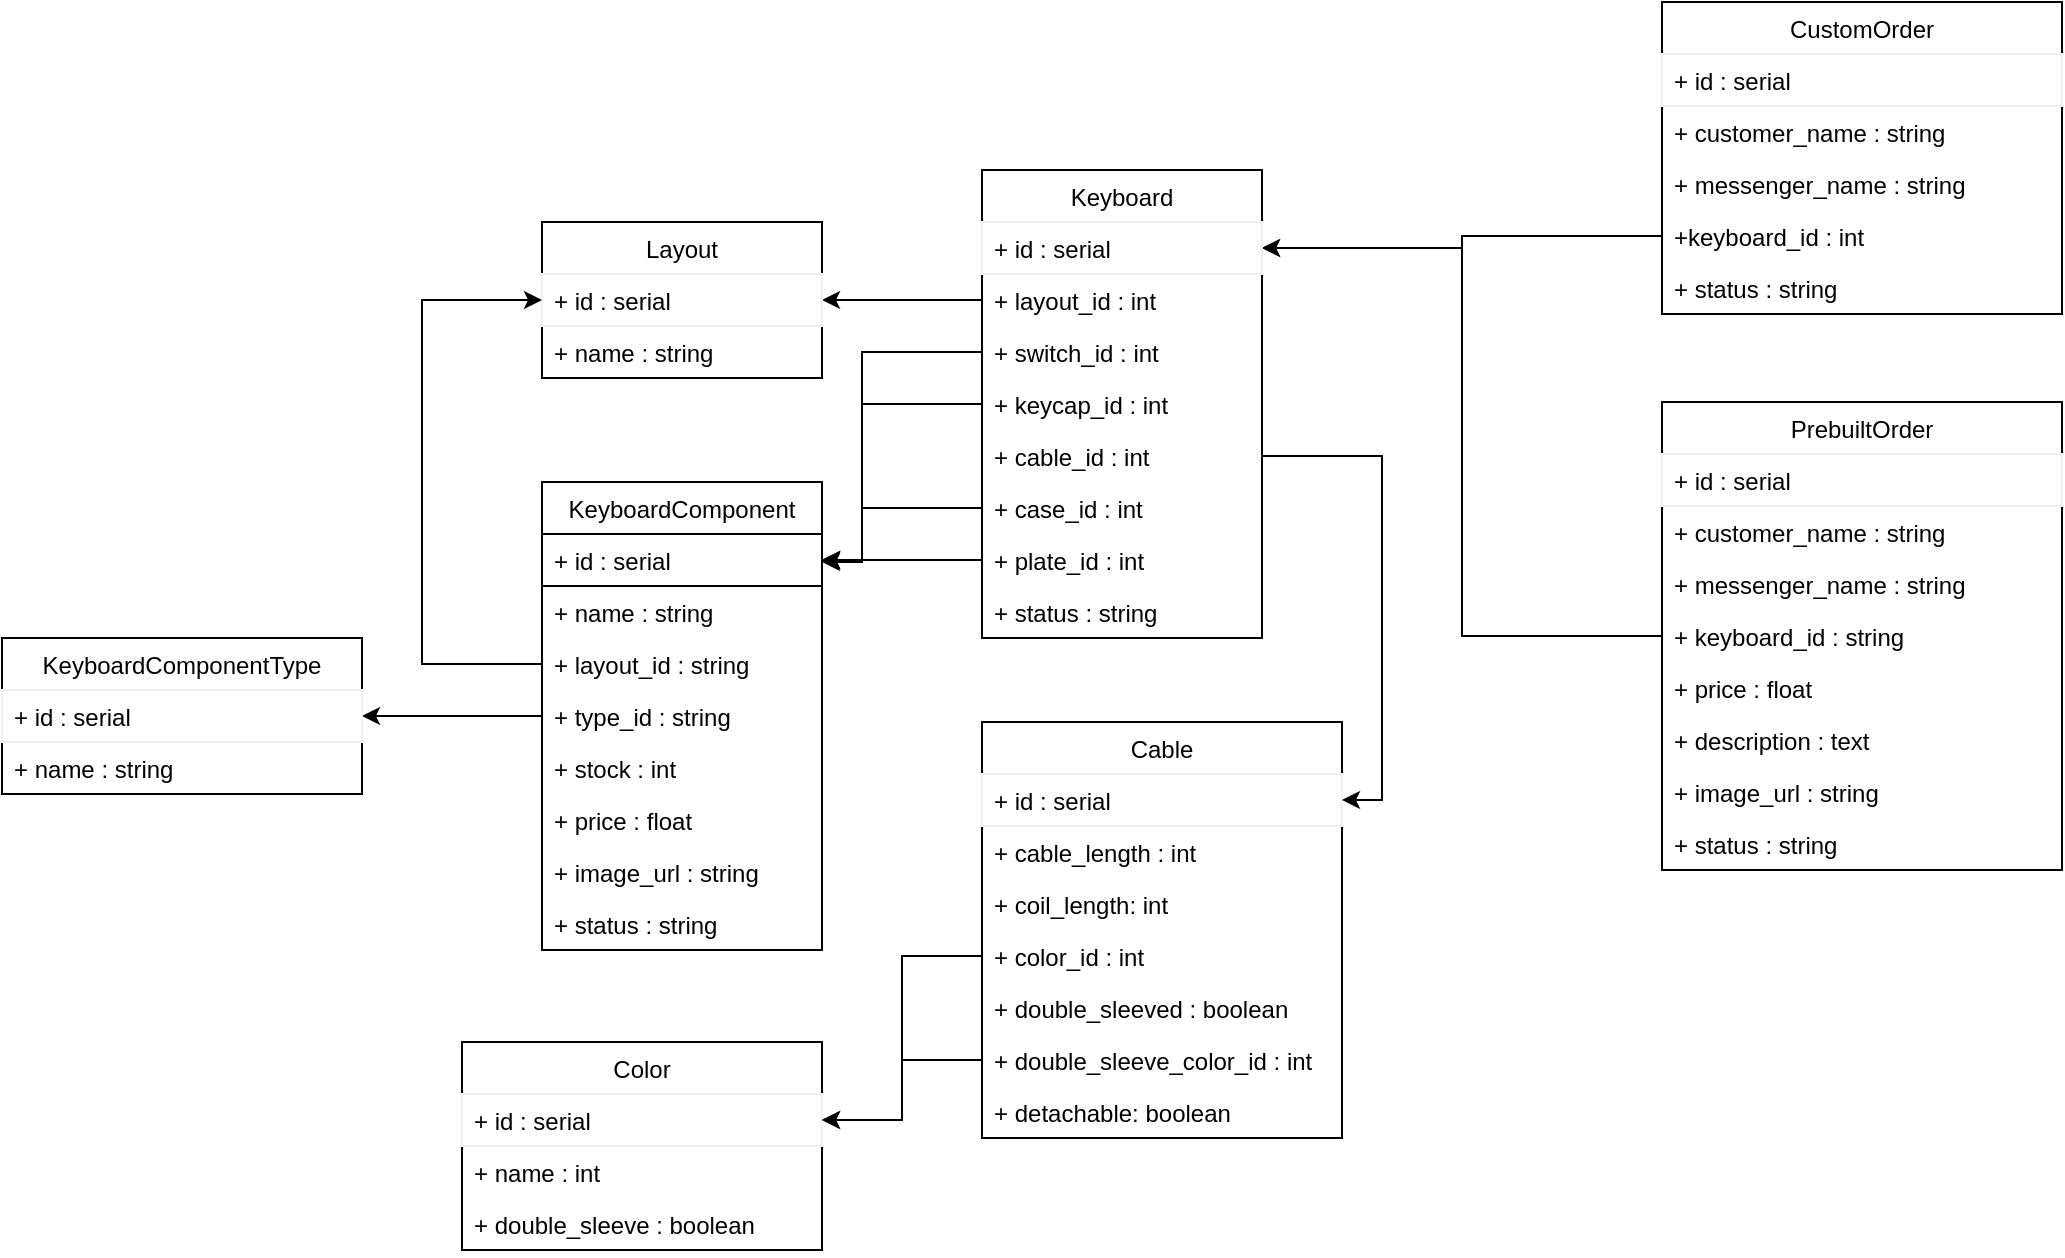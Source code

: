 <mxfile version="13.6.5">
    <diagram id="C5RBs43oDa-KdzZeNtuy" name="Page-1">
        <mxGraphModel dx="1809" dy="341" grid="1" gridSize="10" guides="1" tooltips="1" connect="1" arrows="1" fold="1" page="1" pageScale="1" pageWidth="827" pageHeight="1169" math="0" shadow="0">
            <root>
                <mxCell id="WIyWlLk6GJQsqaUBKTNV-0"/>
                <mxCell id="WIyWlLk6GJQsqaUBKTNV-1" parent="WIyWlLk6GJQsqaUBKTNV-0"/>
                <mxCell id="ertPSc1Y6yqL1A6kA6gl-47" style="edgeStyle=orthogonalEdgeStyle;rounded=0;orthogonalLoop=1;jettySize=auto;html=1;exitX=0;exitY=0.5;exitDx=0;exitDy=0;entryX=1;entryY=0.5;entryDx=0;entryDy=0;" parent="WIyWlLk6GJQsqaUBKTNV-1" source="ertPSc1Y6yqL1A6kA6gl-46" target="ertPSc1Y6yqL1A6kA6gl-1" edge="1">
                    <mxGeometry relative="1" as="geometry"/>
                </mxCell>
                <mxCell id="ertPSc1Y6yqL1A6kA6gl-8" value="CustomOrder" style="swimlane;fontStyle=0;childLayout=stackLayout;horizontal=1;startSize=26;fillColor=none;horizontalStack=0;resizeParent=1;resizeParentMax=0;resizeLast=0;collapsible=1;marginBottom=0;" parent="WIyWlLk6GJQsqaUBKTNV-1" vertex="1">
                    <mxGeometry x="740" y="40" width="200" height="156" as="geometry"/>
                </mxCell>
                <mxCell id="ertPSc1Y6yqL1A6kA6gl-9" value="+ id : serial" style="text;fillColor=none;align=left;verticalAlign=top;spacingLeft=4;spacingRight=4;overflow=hidden;rotatable=0;points=[[0,0.5],[1,0.5]];portConstraint=eastwest;strokeColor=#f0f0f0;" parent="ertPSc1Y6yqL1A6kA6gl-8" vertex="1">
                    <mxGeometry y="26" width="200" height="26" as="geometry"/>
                </mxCell>
                <mxCell id="ertPSc1Y6yqL1A6kA6gl-10" value="+ customer_name : string" style="text;strokeColor=none;fillColor=none;align=left;verticalAlign=top;spacingLeft=4;spacingRight=4;overflow=hidden;rotatable=0;points=[[0,0.5],[1,0.5]];portConstraint=eastwest;" parent="ertPSc1Y6yqL1A6kA6gl-8" vertex="1">
                    <mxGeometry y="52" width="200" height="26" as="geometry"/>
                </mxCell>
                <mxCell id="ertPSc1Y6yqL1A6kA6gl-11" value="+ messenger_name : string" style="text;strokeColor=none;fillColor=none;align=left;verticalAlign=top;spacingLeft=4;spacingRight=4;overflow=hidden;rotatable=0;points=[[0,0.5],[1,0.5]];portConstraint=eastwest;" parent="ertPSc1Y6yqL1A6kA6gl-8" vertex="1">
                    <mxGeometry y="78" width="200" height="26" as="geometry"/>
                </mxCell>
                <mxCell id="ertPSc1Y6yqL1A6kA6gl-46" value="+keyboard_id : int" style="text;strokeColor=none;fillColor=none;align=left;verticalAlign=top;spacingLeft=4;spacingRight=4;overflow=hidden;rotatable=0;points=[[0,0.5],[1,0.5]];portConstraint=eastwest;" parent="ertPSc1Y6yqL1A6kA6gl-8" vertex="1">
                    <mxGeometry y="104" width="200" height="26" as="geometry"/>
                </mxCell>
                <mxCell id="ertPSc1Y6yqL1A6kA6gl-20" value="+ status : string" style="text;strokeColor=none;fillColor=none;align=left;verticalAlign=top;spacingLeft=4;spacingRight=4;overflow=hidden;rotatable=0;points=[[0,0.5],[1,0.5]];portConstraint=eastwest;" parent="ertPSc1Y6yqL1A6kA6gl-8" vertex="1">
                    <mxGeometry y="130" width="200" height="26" as="geometry"/>
                </mxCell>
                <mxCell id="ertPSc1Y6yqL1A6kA6gl-21" value="PrebuiltOrder" style="swimlane;fontStyle=0;childLayout=stackLayout;horizontal=1;startSize=26;fillColor=none;horizontalStack=0;resizeParent=1;resizeParentMax=0;resizeLast=0;collapsible=1;marginBottom=0;" parent="WIyWlLk6GJQsqaUBKTNV-1" vertex="1">
                    <mxGeometry x="740" y="240" width="200" height="234" as="geometry"/>
                </mxCell>
                <mxCell id="ertPSc1Y6yqL1A6kA6gl-22" value="+ id : serial" style="text;fillColor=none;align=left;verticalAlign=top;spacingLeft=4;spacingRight=4;overflow=hidden;rotatable=0;points=[[0,0.5],[1,0.5]];portConstraint=eastwest;strokeColor=#f0f0f0;" parent="ertPSc1Y6yqL1A6kA6gl-21" vertex="1">
                    <mxGeometry y="26" width="200" height="26" as="geometry"/>
                </mxCell>
                <mxCell id="ertPSc1Y6yqL1A6kA6gl-23" value="+ customer_name : string" style="text;strokeColor=none;fillColor=none;align=left;verticalAlign=top;spacingLeft=4;spacingRight=4;overflow=hidden;rotatable=0;points=[[0,0.5],[1,0.5]];portConstraint=eastwest;" parent="ertPSc1Y6yqL1A6kA6gl-21" vertex="1">
                    <mxGeometry y="52" width="200" height="26" as="geometry"/>
                </mxCell>
                <mxCell id="ertPSc1Y6yqL1A6kA6gl-25" value="+ messenger_name : string" style="text;strokeColor=none;fillColor=none;align=left;verticalAlign=top;spacingLeft=4;spacingRight=4;overflow=hidden;rotatable=0;points=[[0,0.5],[1,0.5]];portConstraint=eastwest;" parent="ertPSc1Y6yqL1A6kA6gl-21" vertex="1">
                    <mxGeometry y="78" width="200" height="26" as="geometry"/>
                </mxCell>
                <mxCell id="ertPSc1Y6yqL1A6kA6gl-48" value="+ keyboard_id : string" style="text;strokeColor=none;fillColor=none;align=left;verticalAlign=top;spacingLeft=4;spacingRight=4;overflow=hidden;rotatable=0;points=[[0,0.5],[1,0.5]];portConstraint=eastwest;" parent="ertPSc1Y6yqL1A6kA6gl-21" vertex="1">
                    <mxGeometry y="104" width="200" height="26" as="geometry"/>
                </mxCell>
                <mxCell id="ertPSc1Y6yqL1A6kA6gl-27" value="+ price : float" style="text;strokeColor=none;fillColor=none;align=left;verticalAlign=top;spacingLeft=4;spacingRight=4;overflow=hidden;rotatable=0;points=[[0,0.5],[1,0.5]];portConstraint=eastwest;" parent="ertPSc1Y6yqL1A6kA6gl-21" vertex="1">
                    <mxGeometry y="130" width="200" height="26" as="geometry"/>
                </mxCell>
                <mxCell id="ertPSc1Y6yqL1A6kA6gl-24" value="+ description : text" style="text;strokeColor=none;fillColor=none;align=left;verticalAlign=top;spacingLeft=4;spacingRight=4;overflow=hidden;rotatable=0;points=[[0,0.5],[1,0.5]];portConstraint=eastwest;" parent="ertPSc1Y6yqL1A6kA6gl-21" vertex="1">
                    <mxGeometry y="156" width="200" height="26" as="geometry"/>
                </mxCell>
                <mxCell id="ertPSc1Y6yqL1A6kA6gl-32" value="+ image_url : string" style="text;strokeColor=none;fillColor=none;align=left;verticalAlign=top;spacingLeft=4;spacingRight=4;overflow=hidden;rotatable=0;points=[[0,0.5],[1,0.5]];portConstraint=eastwest;" parent="ertPSc1Y6yqL1A6kA6gl-21" vertex="1">
                    <mxGeometry y="182" width="200" height="26" as="geometry"/>
                </mxCell>
                <mxCell id="ertPSc1Y6yqL1A6kA6gl-26" value="+ status : string" style="text;strokeColor=none;fillColor=none;align=left;verticalAlign=top;spacingLeft=4;spacingRight=4;overflow=hidden;rotatable=0;points=[[0,0.5],[1,0.5]];portConstraint=eastwest;" parent="ertPSc1Y6yqL1A6kA6gl-21" vertex="1">
                    <mxGeometry y="208" width="200" height="26" as="geometry"/>
                </mxCell>
                <mxCell id="ertPSc1Y6yqL1A6kA6gl-49" style="edgeStyle=orthogonalEdgeStyle;rounded=0;orthogonalLoop=1;jettySize=auto;html=1;exitX=0;exitY=0.5;exitDx=0;exitDy=0;entryX=1;entryY=0.5;entryDx=0;entryDy=0;" parent="WIyWlLk6GJQsqaUBKTNV-1" source="ertPSc1Y6yqL1A6kA6gl-48" target="ertPSc1Y6yqL1A6kA6gl-1" edge="1">
                    <mxGeometry relative="1" as="geometry"/>
                </mxCell>
                <mxCell id="ertPSc1Y6yqL1A6kA6gl-59" style="edgeStyle=orthogonalEdgeStyle;rounded=0;orthogonalLoop=1;jettySize=auto;html=1;exitX=0;exitY=0.5;exitDx=0;exitDy=0;entryX=1;entryY=0.5;entryDx=0;entryDy=0;" parent="WIyWlLk6GJQsqaUBKTNV-1" source="ertPSc1Y6yqL1A6kA6gl-5" target="ertPSc1Y6yqL1A6kA6gl-13" edge="1">
                    <mxGeometry relative="1" as="geometry"/>
                </mxCell>
                <mxCell id="ertPSc1Y6yqL1A6kA6gl-12" value="Layout" style="swimlane;fontStyle=0;childLayout=stackLayout;horizontal=1;startSize=26;fillColor=none;horizontalStack=0;resizeParent=1;resizeParentMax=0;resizeLast=0;collapsible=1;marginBottom=0;" parent="WIyWlLk6GJQsqaUBKTNV-1" vertex="1">
                    <mxGeometry x="180" y="150" width="140" height="78" as="geometry"/>
                </mxCell>
                <mxCell id="ertPSc1Y6yqL1A6kA6gl-13" value="+ id : serial" style="text;fillColor=none;align=left;verticalAlign=top;spacingLeft=4;spacingRight=4;overflow=hidden;rotatable=0;points=[[0,0.5],[1,0.5]];portConstraint=eastwest;strokeColor=#f0f0f0;" parent="ertPSc1Y6yqL1A6kA6gl-12" vertex="1">
                    <mxGeometry y="26" width="140" height="26" as="geometry"/>
                </mxCell>
                <mxCell id="ertPSc1Y6yqL1A6kA6gl-14" value="+ name : string" style="text;strokeColor=none;fillColor=none;align=left;verticalAlign=top;spacingLeft=4;spacingRight=4;overflow=hidden;rotatable=0;points=[[0,0.5],[1,0.5]];portConstraint=eastwest;" parent="ertPSc1Y6yqL1A6kA6gl-12" vertex="1">
                    <mxGeometry y="52" width="140" height="26" as="geometry"/>
                </mxCell>
                <mxCell id="ertPSc1Y6yqL1A6kA6gl-28" value="KeyboardComponent" style="swimlane;fontStyle=0;childLayout=stackLayout;horizontal=1;startSize=26;fillColor=none;horizontalStack=0;resizeParent=1;resizeParentMax=0;resizeLast=0;collapsible=1;marginBottom=0;" parent="WIyWlLk6GJQsqaUBKTNV-1" vertex="1">
                    <mxGeometry x="180" y="280" width="140" height="234" as="geometry"/>
                </mxCell>
                <mxCell id="ertPSc1Y6yqL1A6kA6gl-29" value="+ id : serial" style="text;fillColor=none;align=left;verticalAlign=top;spacingLeft=4;spacingRight=4;overflow=hidden;rotatable=0;points=[[0,0.5],[1,0.5]];portConstraint=eastwest;strokeColor=#000000;" parent="ertPSc1Y6yqL1A6kA6gl-28" vertex="1">
                    <mxGeometry y="26" width="140" height="26" as="geometry"/>
                </mxCell>
                <mxCell id="ertPSc1Y6yqL1A6kA6gl-30" value="+ name : string" style="text;strokeColor=none;fillColor=none;align=left;verticalAlign=top;spacingLeft=4;spacingRight=4;overflow=hidden;rotatable=0;points=[[0,0.5],[1,0.5]];portConstraint=eastwest;" parent="ertPSc1Y6yqL1A6kA6gl-28" vertex="1">
                    <mxGeometry y="52" width="140" height="26" as="geometry"/>
                </mxCell>
                <mxCell id="ertPSc1Y6yqL1A6kA6gl-37" value="+ layout_id : string" style="text;strokeColor=none;fillColor=none;align=left;verticalAlign=top;spacingLeft=4;spacingRight=4;overflow=hidden;rotatable=0;points=[[0,0.5],[1,0.5]];portConstraint=eastwest;" parent="ertPSc1Y6yqL1A6kA6gl-28" vertex="1">
                    <mxGeometry y="78" width="140" height="26" as="geometry"/>
                </mxCell>
                <mxCell id="ertPSc1Y6yqL1A6kA6gl-31" value="+ type_id : string" style="text;strokeColor=none;fillColor=none;align=left;verticalAlign=top;spacingLeft=4;spacingRight=4;overflow=hidden;rotatable=0;points=[[0,0.5],[1,0.5]];portConstraint=eastwest;" parent="ertPSc1Y6yqL1A6kA6gl-28" vertex="1">
                    <mxGeometry y="104" width="140" height="26" as="geometry"/>
                </mxCell>
                <mxCell id="ertPSc1Y6yqL1A6kA6gl-38" value="+ stock : int" style="text;strokeColor=none;fillColor=none;align=left;verticalAlign=top;spacingLeft=4;spacingRight=4;overflow=hidden;rotatable=0;points=[[0,0.5],[1,0.5]];portConstraint=eastwest;" parent="ertPSc1Y6yqL1A6kA6gl-28" vertex="1">
                    <mxGeometry y="130" width="140" height="26" as="geometry"/>
                </mxCell>
                <mxCell id="ertPSc1Y6yqL1A6kA6gl-39" value="+ price : float" style="text;strokeColor=none;fillColor=none;align=left;verticalAlign=top;spacingLeft=4;spacingRight=4;overflow=hidden;rotatable=0;points=[[0,0.5],[1,0.5]];portConstraint=eastwest;" parent="ertPSc1Y6yqL1A6kA6gl-28" vertex="1">
                    <mxGeometry y="156" width="140" height="26" as="geometry"/>
                </mxCell>
                <mxCell id="ertPSc1Y6yqL1A6kA6gl-40" value="+ image_url : string" style="text;strokeColor=none;fillColor=none;align=left;verticalAlign=top;spacingLeft=4;spacingRight=4;overflow=hidden;rotatable=0;points=[[0,0.5],[1,0.5]];portConstraint=eastwest;" parent="ertPSc1Y6yqL1A6kA6gl-28" vertex="1">
                    <mxGeometry y="182" width="140" height="26" as="geometry"/>
                </mxCell>
                <mxCell id="ertPSc1Y6yqL1A6kA6gl-41" value="+ status : string" style="text;strokeColor=none;fillColor=none;align=left;verticalAlign=top;spacingLeft=4;spacingRight=4;overflow=hidden;rotatable=0;points=[[0,0.5],[1,0.5]];portConstraint=eastwest;" parent="ertPSc1Y6yqL1A6kA6gl-28" vertex="1">
                    <mxGeometry y="208" width="140" height="26" as="geometry"/>
                </mxCell>
                <mxCell id="ertPSc1Y6yqL1A6kA6gl-66" style="edgeStyle=orthogonalEdgeStyle;rounded=0;orthogonalLoop=1;jettySize=auto;html=1;exitX=0;exitY=0.5;exitDx=0;exitDy=0;entryX=0;entryY=0.5;entryDx=0;entryDy=0;" parent="WIyWlLk6GJQsqaUBKTNV-1" source="ertPSc1Y6yqL1A6kA6gl-37" target="ertPSc1Y6yqL1A6kA6gl-13" edge="1">
                    <mxGeometry relative="1" as="geometry">
                        <Array as="points">
                            <mxPoint x="120" y="371"/>
                            <mxPoint x="120" y="189"/>
                        </Array>
                    </mxGeometry>
                </mxCell>
                <mxCell id="ertPSc1Y6yqL1A6kA6gl-0" value="Keyboard" style="swimlane;fontStyle=0;childLayout=stackLayout;horizontal=1;startSize=26;fillColor=none;horizontalStack=0;resizeParent=1;resizeParentMax=0;resizeLast=0;collapsible=1;marginBottom=0;" parent="WIyWlLk6GJQsqaUBKTNV-1" vertex="1">
                    <mxGeometry x="400" y="124" width="140" height="234" as="geometry"/>
                </mxCell>
                <mxCell id="ertPSc1Y6yqL1A6kA6gl-1" value="+ id : serial" style="text;fillColor=none;align=left;verticalAlign=top;spacingLeft=4;spacingRight=4;overflow=hidden;rotatable=0;points=[[0,0.5],[1,0.5]];portConstraint=eastwest;strokeColor=#f0f0f0;" parent="ertPSc1Y6yqL1A6kA6gl-0" vertex="1">
                    <mxGeometry y="26" width="140" height="26" as="geometry"/>
                </mxCell>
                <mxCell id="ertPSc1Y6yqL1A6kA6gl-5" value="+ layout_id : int" style="text;strokeColor=none;fillColor=none;align=left;verticalAlign=top;spacingLeft=4;spacingRight=4;overflow=hidden;rotatable=0;points=[[0,0.5],[1,0.5]];portConstraint=eastwest;" parent="ertPSc1Y6yqL1A6kA6gl-0" vertex="1">
                    <mxGeometry y="52" width="140" height="26" as="geometry"/>
                </mxCell>
                <mxCell id="ertPSc1Y6yqL1A6kA6gl-2" value="+ switch_id : int" style="text;strokeColor=none;fillColor=none;align=left;verticalAlign=top;spacingLeft=4;spacingRight=4;overflow=hidden;rotatable=0;points=[[0,0.5],[1,0.5]];portConstraint=eastwest;" parent="ertPSc1Y6yqL1A6kA6gl-0" vertex="1">
                    <mxGeometry y="78" width="140" height="26" as="geometry"/>
                </mxCell>
                <mxCell id="ertPSc1Y6yqL1A6kA6gl-3" value="+ keycap_id : int" style="text;strokeColor=none;fillColor=none;align=left;verticalAlign=top;spacingLeft=4;spacingRight=4;overflow=hidden;rotatable=0;points=[[0,0.5],[1,0.5]];portConstraint=eastwest;" parent="ertPSc1Y6yqL1A6kA6gl-0" vertex="1">
                    <mxGeometry y="104" width="140" height="26" as="geometry"/>
                </mxCell>
                <mxCell id="ertPSc1Y6yqL1A6kA6gl-4" value="+ cable_id : int" style="text;strokeColor=none;fillColor=none;align=left;verticalAlign=top;spacingLeft=4;spacingRight=4;overflow=hidden;rotatable=0;points=[[0,0.5],[1,0.5]];portConstraint=eastwest;" parent="ertPSc1Y6yqL1A6kA6gl-0" vertex="1">
                    <mxGeometry y="130" width="140" height="26" as="geometry"/>
                </mxCell>
                <mxCell id="ertPSc1Y6yqL1A6kA6gl-6" value="+ case_id : int" style="text;strokeColor=none;fillColor=none;align=left;verticalAlign=top;spacingLeft=4;spacingRight=4;overflow=hidden;rotatable=0;points=[[0,0.5],[1,0.5]];portConstraint=eastwest;" parent="ertPSc1Y6yqL1A6kA6gl-0" vertex="1">
                    <mxGeometry y="156" width="140" height="26" as="geometry"/>
                </mxCell>
                <mxCell id="ertPSc1Y6yqL1A6kA6gl-7" value="+ plate_id : int" style="text;strokeColor=none;fillColor=none;align=left;verticalAlign=top;spacingLeft=4;spacingRight=4;overflow=hidden;rotatable=0;points=[[0,0.5],[1,0.5]];portConstraint=eastwest;" parent="ertPSc1Y6yqL1A6kA6gl-0" vertex="1">
                    <mxGeometry y="182" width="140" height="26" as="geometry"/>
                </mxCell>
                <mxCell id="0" value="+ status : string" style="text;strokeColor=none;fillColor=none;align=left;verticalAlign=top;spacingLeft=4;spacingRight=4;overflow=hidden;rotatable=0;points=[[0,0.5],[1,0.5]];portConstraint=eastwest;" parent="ertPSc1Y6yqL1A6kA6gl-0" vertex="1">
                    <mxGeometry y="208" width="140" height="26" as="geometry"/>
                </mxCell>
                <mxCell id="ertPSc1Y6yqL1A6kA6gl-42" value="Cable" style="swimlane;fontStyle=0;childLayout=stackLayout;horizontal=1;startSize=26;fillColor=none;horizontalStack=0;resizeParent=1;resizeParentMax=0;resizeLast=0;collapsible=1;marginBottom=0;" parent="WIyWlLk6GJQsqaUBKTNV-1" vertex="1">
                    <mxGeometry x="400" y="400" width="180" height="208" as="geometry"/>
                </mxCell>
                <mxCell id="ertPSc1Y6yqL1A6kA6gl-43" value="+ id : serial" style="text;fillColor=none;align=left;verticalAlign=top;spacingLeft=4;spacingRight=4;overflow=hidden;rotatable=0;points=[[0,0.5],[1,0.5]];portConstraint=eastwest;strokeColor=#f0f0f0;" parent="ertPSc1Y6yqL1A6kA6gl-42" vertex="1">
                    <mxGeometry y="26" width="180" height="26" as="geometry"/>
                </mxCell>
                <mxCell id="ertPSc1Y6yqL1A6kA6gl-45" value="+ cable_length : int" style="text;strokeColor=none;fillColor=none;align=left;verticalAlign=top;spacingLeft=4;spacingRight=4;overflow=hidden;rotatable=0;points=[[0,0.5],[1,0.5]];portConstraint=eastwest;" parent="ertPSc1Y6yqL1A6kA6gl-42" vertex="1">
                    <mxGeometry y="52" width="180" height="26" as="geometry"/>
                </mxCell>
                <mxCell id="2" value="+ coil_length: int" style="text;strokeColor=none;fillColor=none;align=left;verticalAlign=top;spacingLeft=4;spacingRight=4;overflow=hidden;rotatable=0;points=[[0,0.5],[1,0.5]];portConstraint=eastwest;" vertex="1" parent="ertPSc1Y6yqL1A6kA6gl-42">
                    <mxGeometry y="78" width="180" height="26" as="geometry"/>
                </mxCell>
                <mxCell id="1" value="+ color_id : int" style="text;strokeColor=none;fillColor=none;align=left;verticalAlign=top;spacingLeft=4;spacingRight=4;overflow=hidden;rotatable=0;points=[[0,0.5],[1,0.5]];portConstraint=eastwest;" vertex="1" parent="ertPSc1Y6yqL1A6kA6gl-42">
                    <mxGeometry y="104" width="180" height="26" as="geometry"/>
                </mxCell>
                <mxCell id="3" value="+ double_sleeved : boolean" style="text;strokeColor=none;fillColor=none;align=left;verticalAlign=top;spacingLeft=4;spacingRight=4;overflow=hidden;rotatable=0;points=[[0,0.5],[1,0.5]];portConstraint=eastwest;" vertex="1" parent="ertPSc1Y6yqL1A6kA6gl-42">
                    <mxGeometry y="130" width="180" height="26" as="geometry"/>
                </mxCell>
                <mxCell id="5" value="+ double_sleeve_color_id : int" style="text;strokeColor=none;fillColor=none;align=left;verticalAlign=top;spacingLeft=4;spacingRight=4;overflow=hidden;rotatable=0;points=[[0,0.5],[1,0.5]];portConstraint=eastwest;" vertex="1" parent="ertPSc1Y6yqL1A6kA6gl-42">
                    <mxGeometry y="156" width="180" height="26" as="geometry"/>
                </mxCell>
                <mxCell id="4" value="+ detachable: boolean" style="text;strokeColor=none;fillColor=none;align=left;verticalAlign=top;spacingLeft=4;spacingRight=4;overflow=hidden;rotatable=0;points=[[0,0.5],[1,0.5]];portConstraint=eastwest;" vertex="1" parent="ertPSc1Y6yqL1A6kA6gl-42">
                    <mxGeometry y="182" width="180" height="26" as="geometry"/>
                </mxCell>
                <mxCell id="ertPSc1Y6yqL1A6kA6gl-67" style="edgeStyle=orthogonalEdgeStyle;rounded=0;orthogonalLoop=1;jettySize=auto;html=1;exitX=1;exitY=0.5;exitDx=0;exitDy=0;entryX=1;entryY=0.5;entryDx=0;entryDy=0;" parent="WIyWlLk6GJQsqaUBKTNV-1" source="ertPSc1Y6yqL1A6kA6gl-4" target="ertPSc1Y6yqL1A6kA6gl-43" edge="1">
                    <mxGeometry relative="1" as="geometry"/>
                </mxCell>
                <mxCell id="ertPSc1Y6yqL1A6kA6gl-68" style="edgeStyle=orthogonalEdgeStyle;rounded=0;orthogonalLoop=1;jettySize=auto;html=1;exitX=0;exitY=0.5;exitDx=0;exitDy=0;entryX=1;entryY=0.5;entryDx=0;entryDy=0;" parent="WIyWlLk6GJQsqaUBKTNV-1" source="ertPSc1Y6yqL1A6kA6gl-2" target="ertPSc1Y6yqL1A6kA6gl-29" edge="1">
                    <mxGeometry relative="1" as="geometry">
                        <Array as="points">
                            <mxPoint x="340" y="215"/>
                            <mxPoint x="340" y="319"/>
                        </Array>
                    </mxGeometry>
                </mxCell>
                <mxCell id="ertPSc1Y6yqL1A6kA6gl-69" style="edgeStyle=orthogonalEdgeStyle;rounded=0;orthogonalLoop=1;jettySize=auto;html=1;exitX=0;exitY=0.5;exitDx=0;exitDy=0;" parent="WIyWlLk6GJQsqaUBKTNV-1" source="ertPSc1Y6yqL1A6kA6gl-3" edge="1">
                    <mxGeometry relative="1" as="geometry">
                        <mxPoint x="320" y="320.0" as="targetPoint"/>
                        <Array as="points">
                            <mxPoint x="340" y="241"/>
                            <mxPoint x="340" y="320"/>
                        </Array>
                    </mxGeometry>
                </mxCell>
                <mxCell id="ertPSc1Y6yqL1A6kA6gl-70" style="edgeStyle=orthogonalEdgeStyle;rounded=0;orthogonalLoop=1;jettySize=auto;html=1;exitX=0;exitY=0.5;exitDx=0;exitDy=0;entryX=1;entryY=0.5;entryDx=0;entryDy=0;" parent="WIyWlLk6GJQsqaUBKTNV-1" source="ertPSc1Y6yqL1A6kA6gl-6" target="ertPSc1Y6yqL1A6kA6gl-29" edge="1">
                    <mxGeometry relative="1" as="geometry">
                        <Array as="points">
                            <mxPoint x="340" y="293"/>
                            <mxPoint x="340" y="319"/>
                        </Array>
                    </mxGeometry>
                </mxCell>
                <mxCell id="ertPSc1Y6yqL1A6kA6gl-71" style="edgeStyle=orthogonalEdgeStyle;rounded=0;orthogonalLoop=1;jettySize=auto;html=1;exitX=0;exitY=0.5;exitDx=0;exitDy=0;entryX=1;entryY=0.5;entryDx=0;entryDy=0;" parent="WIyWlLk6GJQsqaUBKTNV-1" source="ertPSc1Y6yqL1A6kA6gl-7" target="ertPSc1Y6yqL1A6kA6gl-29" edge="1">
                    <mxGeometry relative="1" as="geometry">
                        <Array as="points">
                            <mxPoint x="370" y="319"/>
                            <mxPoint x="370" y="319"/>
                        </Array>
                    </mxGeometry>
                </mxCell>
                <mxCell id="ertPSc1Y6yqL1A6kA6gl-73" style="edgeStyle=orthogonalEdgeStyle;rounded=0;orthogonalLoop=1;jettySize=auto;html=1;exitX=0;exitY=0.5;exitDx=0;exitDy=0;entryX=1;entryY=0.5;entryDx=0;entryDy=0;" parent="WIyWlLk6GJQsqaUBKTNV-1" source="ertPSc1Y6yqL1A6kA6gl-31" target="ertPSc1Y6yqL1A6kA6gl-34" edge="1">
                    <mxGeometry relative="1" as="geometry"/>
                </mxCell>
                <mxCell id="ertPSc1Y6yqL1A6kA6gl-33" value="KeyboardComponentType" style="swimlane;fontStyle=0;childLayout=stackLayout;horizontal=1;startSize=26;fillColor=none;horizontalStack=0;resizeParent=1;resizeParentMax=0;resizeLast=0;collapsible=1;marginBottom=0;" parent="WIyWlLk6GJQsqaUBKTNV-1" vertex="1">
                    <mxGeometry x="-90" y="358" width="180" height="78" as="geometry"/>
                </mxCell>
                <mxCell id="ertPSc1Y6yqL1A6kA6gl-34" value="+ id : serial" style="text;align=left;verticalAlign=top;spacingLeft=4;spacingRight=4;overflow=hidden;rotatable=0;points=[[0,0.5],[1,0.5]];portConstraint=eastwest;strokeColor=#f0f0f0;" parent="ertPSc1Y6yqL1A6kA6gl-33" vertex="1">
                    <mxGeometry y="26" width="180" height="26" as="geometry"/>
                </mxCell>
                <mxCell id="ertPSc1Y6yqL1A6kA6gl-35" value="+ name : string" style="text;strokeColor=none;fillColor=none;align=left;verticalAlign=top;spacingLeft=4;spacingRight=4;overflow=hidden;rotatable=0;points=[[0,0.5],[1,0.5]];portConstraint=eastwest;" parent="ertPSc1Y6yqL1A6kA6gl-33" vertex="1">
                    <mxGeometry y="52" width="180" height="26" as="geometry"/>
                </mxCell>
                <mxCell id="6" value="Color" style="swimlane;fontStyle=0;childLayout=stackLayout;horizontal=1;startSize=26;fillColor=none;horizontalStack=0;resizeParent=1;resizeParentMax=0;resizeLast=0;collapsible=1;marginBottom=0;" vertex="1" parent="WIyWlLk6GJQsqaUBKTNV-1">
                    <mxGeometry x="140" y="560" width="180" height="104" as="geometry"/>
                </mxCell>
                <mxCell id="7" value="+ id : serial" style="text;fillColor=none;align=left;verticalAlign=top;spacingLeft=4;spacingRight=4;overflow=hidden;rotatable=0;points=[[0,0.5],[1,0.5]];portConstraint=eastwest;strokeColor=#f0f0f0;" vertex="1" parent="6">
                    <mxGeometry y="26" width="180" height="26" as="geometry"/>
                </mxCell>
                <mxCell id="8" value="+ name : int" style="text;strokeColor=none;fillColor=none;align=left;verticalAlign=top;spacingLeft=4;spacingRight=4;overflow=hidden;rotatable=0;points=[[0,0.5],[1,0.5]];portConstraint=eastwest;" vertex="1" parent="6">
                    <mxGeometry y="52" width="180" height="26" as="geometry"/>
                </mxCell>
                <mxCell id="13" value="+ double_sleeve : boolean" style="text;strokeColor=none;fillColor=none;align=left;verticalAlign=top;spacingLeft=4;spacingRight=4;overflow=hidden;rotatable=0;points=[[0,0.5],[1,0.5]];portConstraint=eastwest;" vertex="1" parent="6">
                    <mxGeometry y="78" width="180" height="26" as="geometry"/>
                </mxCell>
                <mxCell id="14" style="edgeStyle=orthogonalEdgeStyle;rounded=0;orthogonalLoop=1;jettySize=auto;html=1;exitX=0;exitY=0.5;exitDx=0;exitDy=0;entryX=1;entryY=0.5;entryDx=0;entryDy=0;" edge="1" parent="WIyWlLk6GJQsqaUBKTNV-1" source="1" target="7">
                    <mxGeometry relative="1" as="geometry"/>
                </mxCell>
                <mxCell id="15" style="edgeStyle=orthogonalEdgeStyle;rounded=0;orthogonalLoop=1;jettySize=auto;html=1;exitX=0;exitY=0.5;exitDx=0;exitDy=0;entryX=1;entryY=0.5;entryDx=0;entryDy=0;" edge="1" parent="WIyWlLk6GJQsqaUBKTNV-1" source="5" target="7">
                    <mxGeometry relative="1" as="geometry"/>
                </mxCell>
            </root>
        </mxGraphModel>
    </diagram>
</mxfile>